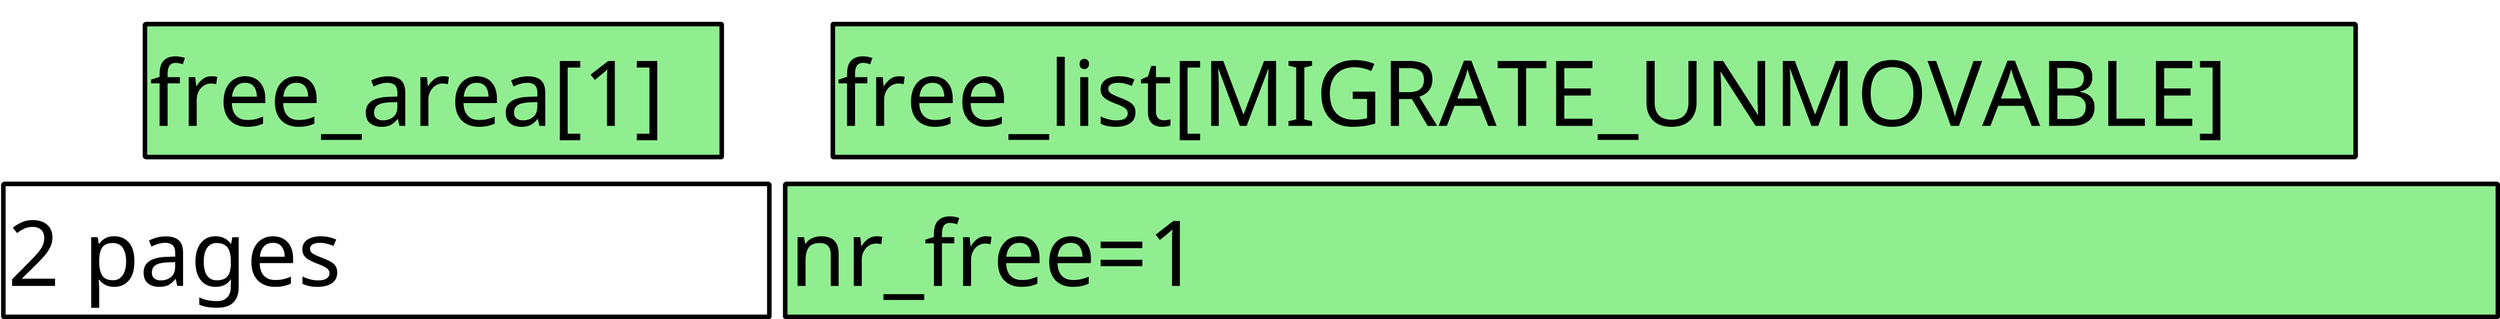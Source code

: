 @startuml
scale 4096x4096
skinparam ComponentStyle rectangle
skinparam Component {
    FontSize 200
    BackgroundColor LightGreen
    BorderThickness 10
    BorderColor black
}

component "free_area[1]\t" as fa
component "2 pages\t\t\t" as p4 #transparent
component "free_list[MIGRATE_UNMOVABLE]\t" as fl
component "nr_free=1\t\t\t\t\t\t\t" as nf
fa-right[hidden]-fl
fa-down[hidden]-p4
fl-down[hidden]-nf

@enduml